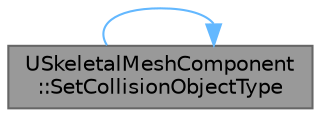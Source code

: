 digraph "USkeletalMeshComponent::SetCollisionObjectType"
{
 // INTERACTIVE_SVG=YES
 // LATEX_PDF_SIZE
  bgcolor="transparent";
  edge [fontname=Helvetica,fontsize=10,labelfontname=Helvetica,labelfontsize=10];
  node [fontname=Helvetica,fontsize=10,shape=box,height=0.2,width=0.4];
  rankdir="LR";
  Node1 [id="Node000001",label="USkeletalMeshComponent\l::SetCollisionObjectType",height=0.2,width=0.4,color="gray40", fillcolor="grey60", style="filled", fontcolor="black",tooltip="Set the collision object type on the skeletal mesh."];
  Node1 -> Node1 [id="edge1_Node000001_Node000001",color="steelblue1",style="solid",tooltip=" "];
}
